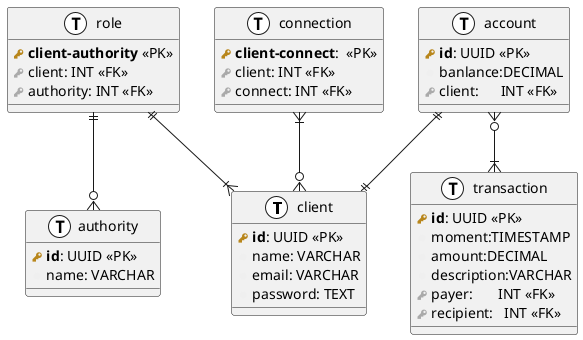 @startuml
!define primary_key(x) <b><color:#b8861b><&key></color> x</b>
!define foreign_key(x) <color:#aaaaaa><&key></color> x
!define column(x) <color:#efefef><&media-record></color> x
!define table(x) entity x << (T, white) >>

table( client )
{
    primary_key( id ): UUID <<PK>>
    column( name ): VARCHAR
    column( email ): VARCHAR
    column( password ): TEXT
}


table( connection )
{
    primary_key( client-connect ):  <<PK>>
    foreign_key( client ): INT <<FK>>
    foreign_key( connect ): INT <<FK>>
}


table( authority )
{
    primary_key( id ): UUID <<PK>>
    column( name ): VARCHAR
}


table( role )
{
    primary_key( client-authority ) <<PK>>
    foreign_key( client ): INT <<FK>>
    foreign_key( authority ): INT <<FK>>
}

table( account )
{
    primary_key( id ): UUID <<PK>>
    column(banlance):DECIMAL
    foreign_key( client ):      INT <<FK>>
}


table( transaction )
{
    primary_key( id ): UUID <<PK>>
    column( moment ):TIMESTAMP
    column( amount ):DECIMAL
    column( description ):VARCHAR
    foreign_key( payer ):       INT <<FK>>
    foreign_key( recipient ):   INT <<FK>>
}

account ||--|| client
connection }|--o{ client
account }o--|{ transaction
role ||--|{ client
role ||--o{ authority

@enduml